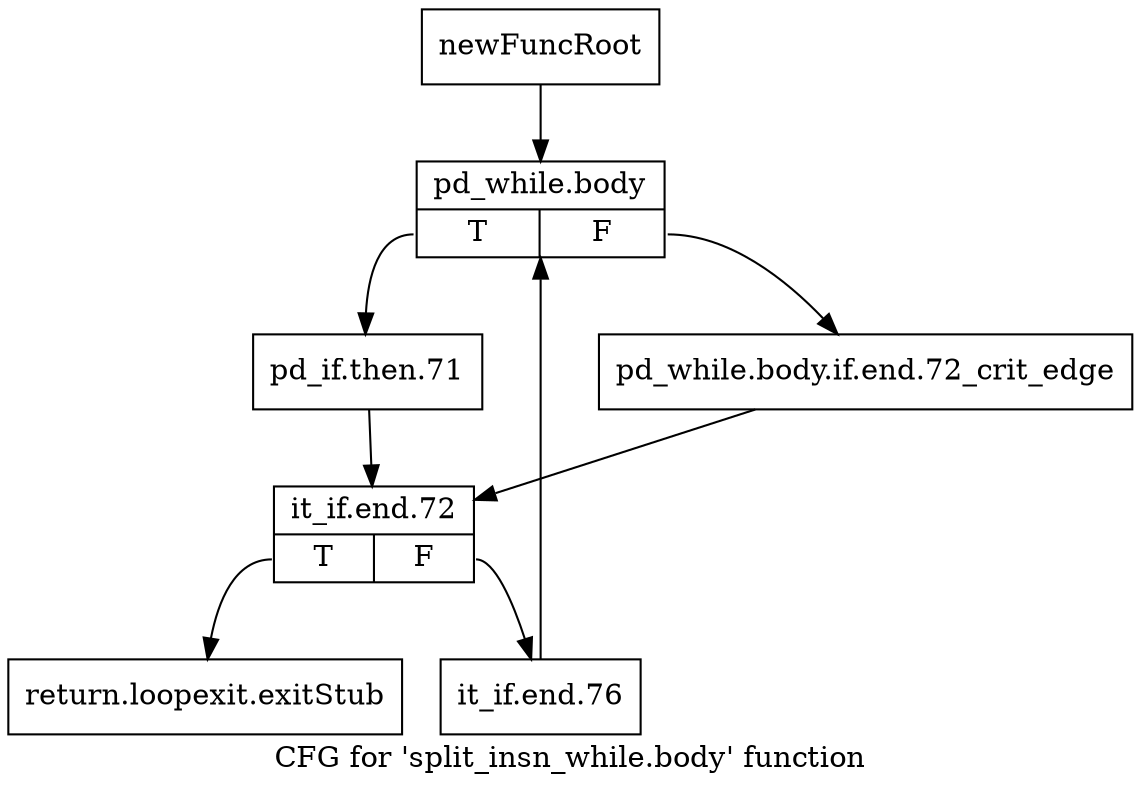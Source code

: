 digraph "CFG for 'split_insn_while.body' function" {
	label="CFG for 'split_insn_while.body' function";

	Node0xb8d4e20 [shape=record,label="{newFuncRoot}"];
	Node0xb8d4e20 -> Node0xb8dd3a0;
	Node0xb8dd350 [shape=record,label="{return.loopexit.exitStub}"];
	Node0xb8dd3a0 [shape=record,label="{pd_while.body|{<s0>T|<s1>F}}"];
	Node0xb8dd3a0:s0 -> Node0xb8dd440;
	Node0xb8dd3a0:s1 -> Node0xb8dd3f0;
	Node0xb8dd3f0 [shape=record,label="{pd_while.body.if.end.72_crit_edge}"];
	Node0xb8dd3f0 -> Node0xb8dd490;
	Node0xb8dd440 [shape=record,label="{pd_if.then.71}"];
	Node0xb8dd440 -> Node0xb8dd490;
	Node0xb8dd490 [shape=record,label="{it_if.end.72|{<s0>T|<s1>F}}"];
	Node0xb8dd490:s0 -> Node0xb8dd350;
	Node0xb8dd490:s1 -> Node0xb8dd4e0;
	Node0xb8dd4e0 [shape=record,label="{it_if.end.76}"];
	Node0xb8dd4e0 -> Node0xb8dd3a0;
}
